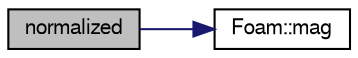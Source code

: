 digraph "normalized"
{
  bgcolor="transparent";
  edge [fontname="FreeSans",fontsize="10",labelfontname="FreeSans",labelfontsize="10"];
  node [fontname="FreeSans",fontsize="10",shape=record];
  rankdir="LR";
  Node156 [label="normalized",height=0.2,width=0.4,color="black", fillcolor="grey75", style="filled", fontcolor="black"];
  Node156 -> Node157 [color="midnightblue",fontsize="10",style="solid",fontname="FreeSans"];
  Node157 [label="Foam::mag",height=0.2,width=0.4,color="black",URL="$a21124.html#a929da2a3fdcf3dacbbe0487d3a330dae"];
}
